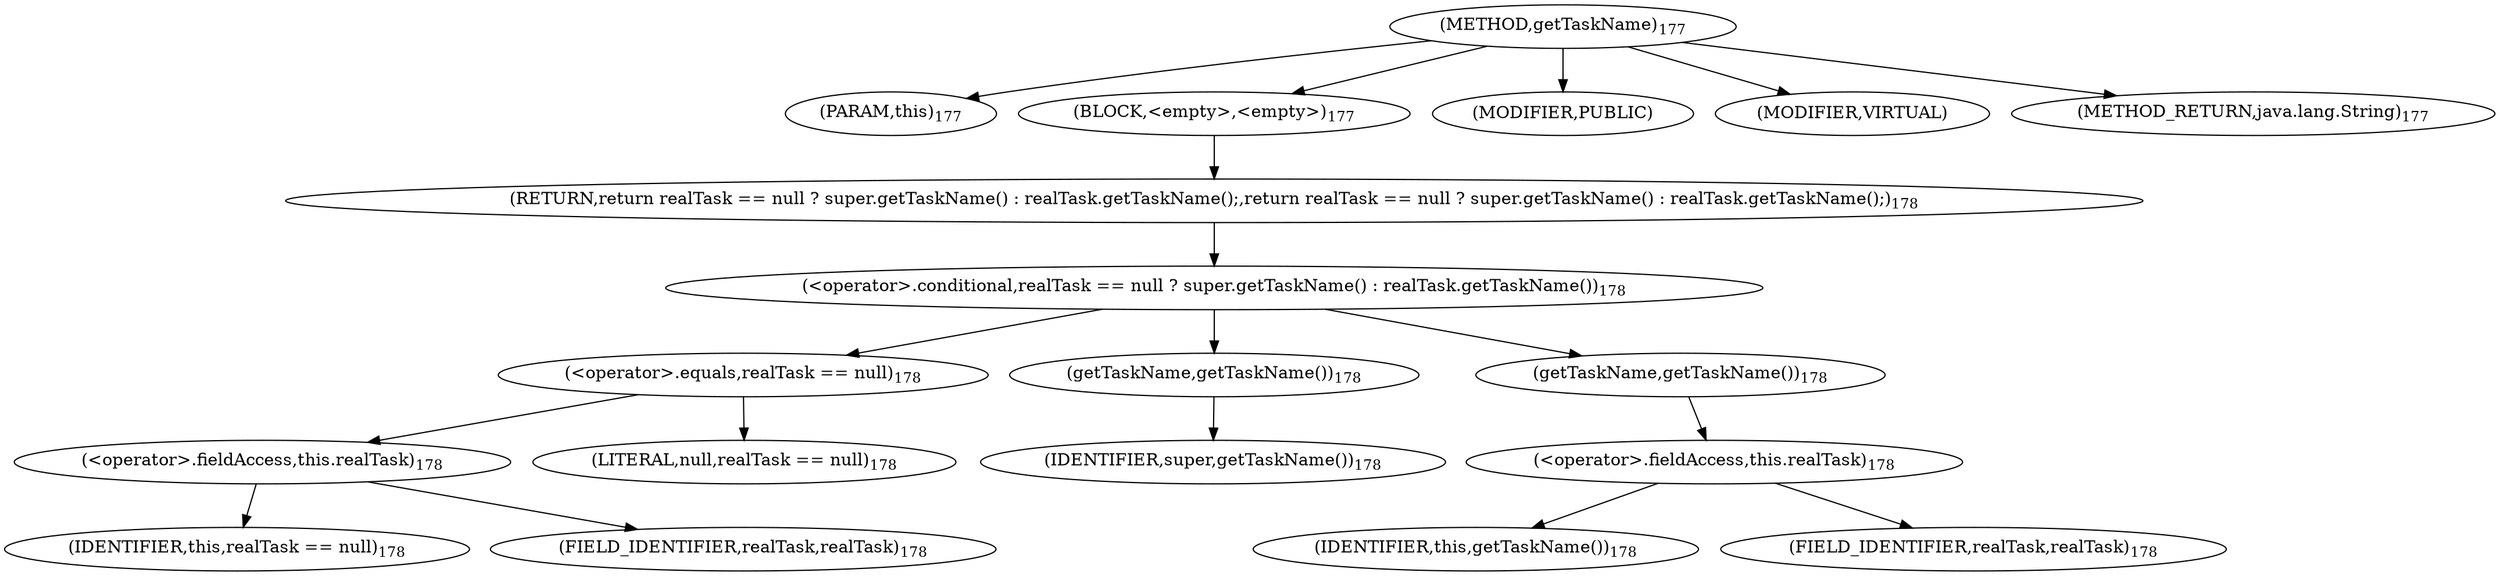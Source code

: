 digraph "getTaskName" {  
"333" [label = <(METHOD,getTaskName)<SUB>177</SUB>> ]
"334" [label = <(PARAM,this)<SUB>177</SUB>> ]
"335" [label = <(BLOCK,&lt;empty&gt;,&lt;empty&gt;)<SUB>177</SUB>> ]
"336" [label = <(RETURN,return realTask == null ? super.getTaskName() : realTask.getTaskName();,return realTask == null ? super.getTaskName() : realTask.getTaskName();)<SUB>178</SUB>> ]
"337" [label = <(&lt;operator&gt;.conditional,realTask == null ? super.getTaskName() : realTask.getTaskName())<SUB>178</SUB>> ]
"338" [label = <(&lt;operator&gt;.equals,realTask == null)<SUB>178</SUB>> ]
"339" [label = <(&lt;operator&gt;.fieldAccess,this.realTask)<SUB>178</SUB>> ]
"340" [label = <(IDENTIFIER,this,realTask == null)<SUB>178</SUB>> ]
"341" [label = <(FIELD_IDENTIFIER,realTask,realTask)<SUB>178</SUB>> ]
"342" [label = <(LITERAL,null,realTask == null)<SUB>178</SUB>> ]
"343" [label = <(getTaskName,getTaskName())<SUB>178</SUB>> ]
"344" [label = <(IDENTIFIER,super,getTaskName())<SUB>178</SUB>> ]
"345" [label = <(getTaskName,getTaskName())<SUB>178</SUB>> ]
"346" [label = <(&lt;operator&gt;.fieldAccess,this.realTask)<SUB>178</SUB>> ]
"347" [label = <(IDENTIFIER,this,getTaskName())<SUB>178</SUB>> ]
"348" [label = <(FIELD_IDENTIFIER,realTask,realTask)<SUB>178</SUB>> ]
"349" [label = <(MODIFIER,PUBLIC)> ]
"350" [label = <(MODIFIER,VIRTUAL)> ]
"351" [label = <(METHOD_RETURN,java.lang.String)<SUB>177</SUB>> ]
  "333" -> "334" 
  "333" -> "335" 
  "333" -> "349" 
  "333" -> "350" 
  "333" -> "351" 
  "335" -> "336" 
  "336" -> "337" 
  "337" -> "338" 
  "337" -> "343" 
  "337" -> "345" 
  "338" -> "339" 
  "338" -> "342" 
  "339" -> "340" 
  "339" -> "341" 
  "343" -> "344" 
  "345" -> "346" 
  "346" -> "347" 
  "346" -> "348" 
}
